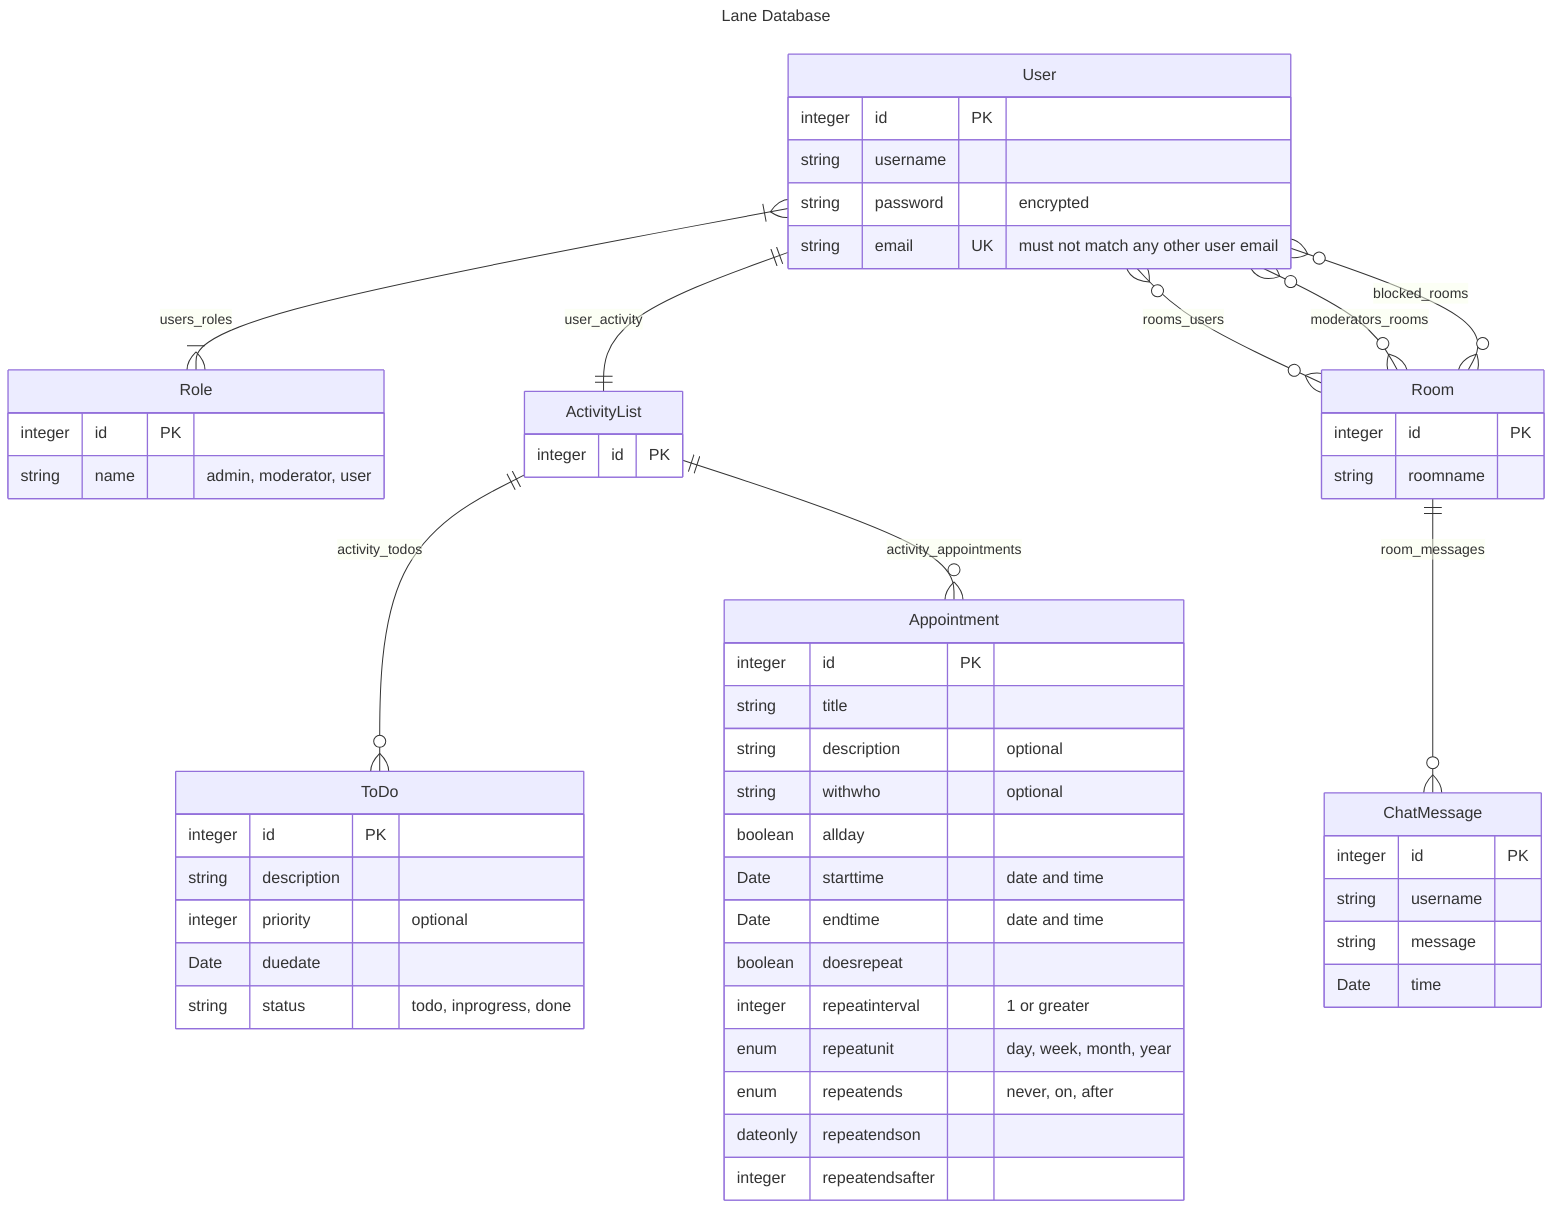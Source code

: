 ---
title: Lane Database
---
erDiagram
    User {
        integer id PK
        string username
        string password "encrypted"
        string email UK "must not match any other user email"
    }
    Role {
        integer id PK
        string name "admin, moderator, user"

    }
    ActivityList {
        integer id PK
    }
    ToDo {
        integer id PK
        string description
        integer priority "optional"
        Date duedate
        string status  "todo, inprogress, done"
    }
    Appointment {
        integer id PK
        string title 
        string description "optional"
        string withwho "optional"
        boolean allday
        Date starttime "date and time"
        Date endtime "date and time"
        boolean doesrepeat 
        integer repeatinterval "1 or greater"
        enum repeatunit "day, week, month, year"
        enum repeatends "never, on, after"
        dateonly repeatendson
        integer repeatendsafter


    }
    Room{
        integer id PK
        string roomname
    }
    ChatMessage {
        integer id PK
        string username
        string message 
        Date time

    }
    User ||--|| ActivityList : user_activity
    ActivityList ||--o{ ToDo : activity_todos
    ActivityList ||--o{ Appointment : activity_appointments
    User }|--|{ Role : users_roles
    Room ||--o{ ChatMessage: room_messages
    User }o--o{ Room: rooms_users    
    User }o--o{ Room: moderators_rooms
    User }o--o{ Room: blocked_rooms